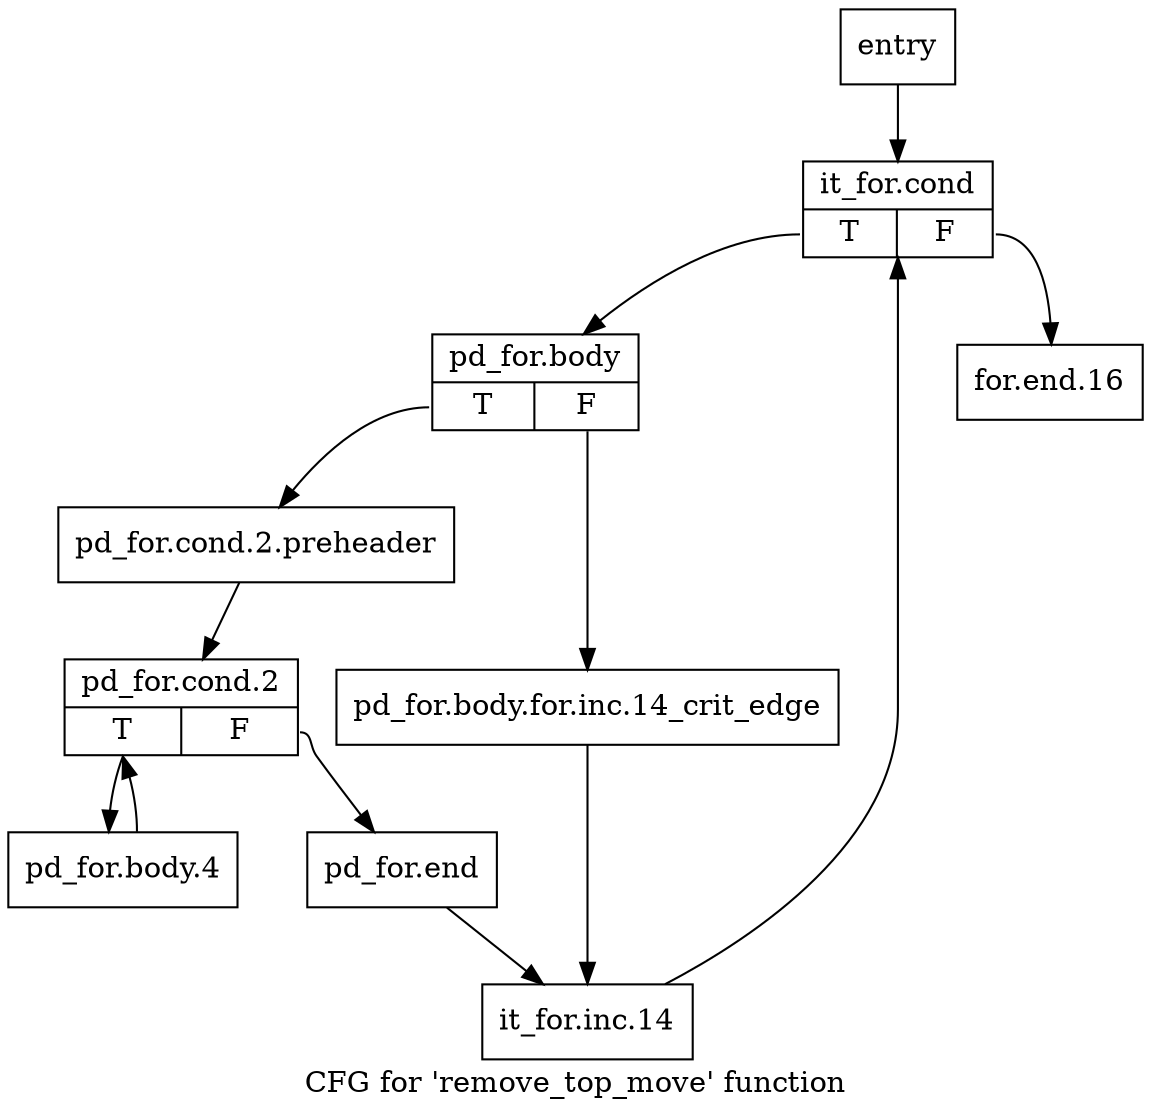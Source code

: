 digraph "CFG for 'remove_top_move' function" {
	label="CFG for 'remove_top_move' function";

	Node0x358ee50 [shape=record,label="{entry}"];
	Node0x358ee50 -> Node0x358eea0;
	Node0x358eea0 [shape=record,label="{it_for.cond|{<s0>T|<s1>F}}"];
	Node0x358eea0:s0 -> Node0x358eef0;
	Node0x358eea0:s1 -> Node0x358f120;
	Node0x358eef0 [shape=record,label="{pd_for.body|{<s0>T|<s1>F}}"];
	Node0x358eef0:s0 -> Node0x358ef90;
	Node0x358eef0:s1 -> Node0x358ef40;
	Node0x358ef40 [shape=record,label="{pd_for.body.for.inc.14_crit_edge}"];
	Node0x358ef40 -> Node0x358f0d0;
	Node0x358ef90 [shape=record,label="{pd_for.cond.2.preheader}"];
	Node0x358ef90 -> Node0x358efe0;
	Node0x358efe0 [shape=record,label="{pd_for.cond.2|{<s0>T|<s1>F}}"];
	Node0x358efe0:s0 -> Node0x358f030;
	Node0x358efe0:s1 -> Node0x358f080;
	Node0x358f030 [shape=record,label="{pd_for.body.4}"];
	Node0x358f030 -> Node0x358efe0;
	Node0x358f080 [shape=record,label="{pd_for.end}"];
	Node0x358f080 -> Node0x358f0d0;
	Node0x358f0d0 [shape=record,label="{it_for.inc.14}"];
	Node0x358f0d0 -> Node0x358eea0;
	Node0x358f120 [shape=record,label="{for.end.16}"];
}
